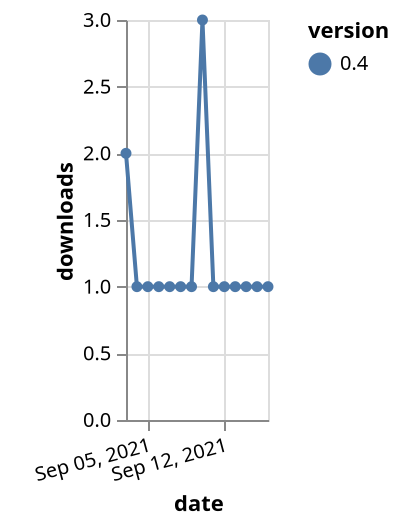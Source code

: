 {"$schema": "https://vega.github.io/schema/vega-lite/v5.json", "description": "A simple bar chart with embedded data.", "data": {"values": [{"date": "2021-09-03", "total": 45, "delta": 2, "version": "0.4"}, {"date": "2021-09-04", "total": 46, "delta": 1, "version": "0.4"}, {"date": "2021-09-05", "total": 47, "delta": 1, "version": "0.4"}, {"date": "2021-09-06", "total": 48, "delta": 1, "version": "0.4"}, {"date": "2021-09-07", "total": 49, "delta": 1, "version": "0.4"}, {"date": "2021-09-08", "total": 50, "delta": 1, "version": "0.4"}, {"date": "2021-09-09", "total": 51, "delta": 1, "version": "0.4"}, {"date": "2021-09-10", "total": 54, "delta": 3, "version": "0.4"}, {"date": "2021-09-11", "total": 55, "delta": 1, "version": "0.4"}, {"date": "2021-09-12", "total": 56, "delta": 1, "version": "0.4"}, {"date": "2021-09-13", "total": 57, "delta": 1, "version": "0.4"}, {"date": "2021-09-14", "total": 58, "delta": 1, "version": "0.4"}, {"date": "2021-09-15", "total": 59, "delta": 1, "version": "0.4"}, {"date": "2021-09-16", "total": 60, "delta": 1, "version": "0.4"}]}, "width": "container", "mark": {"type": "line", "point": {"filled": true}}, "encoding": {"x": {"field": "date", "type": "temporal", "timeUnit": "yearmonthdate", "title": "date", "axis": {"labelAngle": -15}}, "y": {"field": "delta", "type": "quantitative", "title": "downloads"}, "color": {"field": "version", "type": "nominal"}, "tooltip": {"field": "delta"}}}